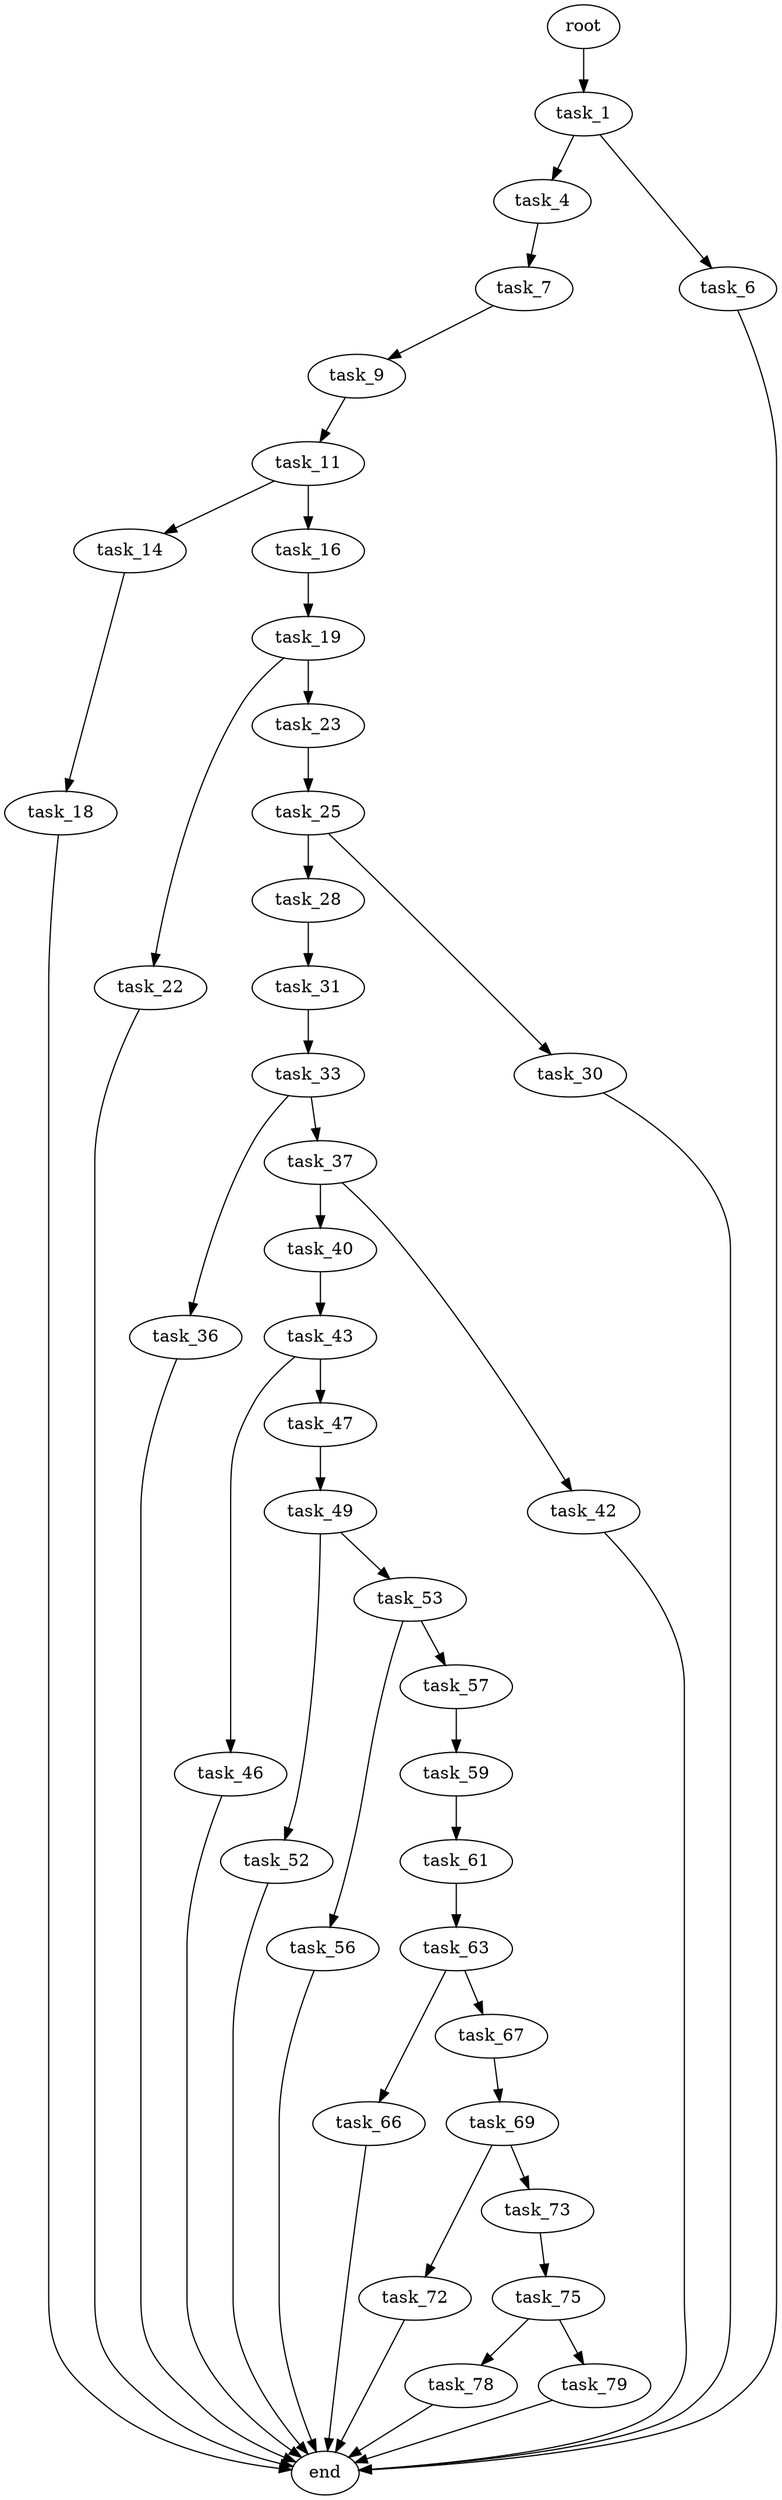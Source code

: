 digraph G {
  root [size="0.000000"];
  task_1 [size="782757789696.000000"];
  task_4 [size="1073741824000.000000"];
  task_6 [size="203909405650.000000"];
  task_7 [size="588527839640.000000"];
  end [size="0.000000"];
  task_9 [size="235080187132.000000"];
  task_11 [size="782757789696.000000"];
  task_14 [size="19212489693.000000"];
  task_16 [size="498206584035.000000"];
  task_18 [size="4388751004.000000"];
  task_19 [size="12884636048.000000"];
  task_22 [size="41216687188.000000"];
  task_23 [size="7150651638.000000"];
  task_25 [size="549755813888.000000"];
  task_28 [size="17990939152.000000"];
  task_30 [size="549755813888.000000"];
  task_31 [size="368293445632.000000"];
  task_33 [size="389136056468.000000"];
  task_36 [size="4986289900.000000"];
  task_37 [size="11346651369.000000"];
  task_40 [size="53113743184.000000"];
  task_42 [size="259109298748.000000"];
  task_43 [size="91084084083.000000"];
  task_46 [size="1116915101.000000"];
  task_47 [size="30730281602.000000"];
  task_49 [size="327072538768.000000"];
  task_52 [size="52207519312.000000"];
  task_53 [size="134217728000.000000"];
  task_56 [size="134217728000.000000"];
  task_57 [size="748891743.000000"];
  task_59 [size="782757789696.000000"];
  task_61 [size="549755813888.000000"];
  task_63 [size="11325805992.000000"];
  task_66 [size="3814044250.000000"];
  task_67 [size="28991029248.000000"];
  task_69 [size="66447102732.000000"];
  task_72 [size="14587920698.000000"];
  task_73 [size="782757789696.000000"];
  task_75 [size="43200836684.000000"];
  task_78 [size="8589934592.000000"];
  task_79 [size="235280627559.000000"];

  root -> task_1 [size="1.000000"];
  task_1 -> task_4 [size="679477248.000000"];
  task_1 -> task_6 [size="679477248.000000"];
  task_4 -> task_7 [size="838860800.000000"];
  task_6 -> end [size="1.000000"];
  task_7 -> task_9 [size="536870912.000000"];
  task_9 -> task_11 [size="209715200.000000"];
  task_11 -> task_14 [size="679477248.000000"];
  task_11 -> task_16 [size="679477248.000000"];
  task_14 -> task_18 [size="679477248.000000"];
  task_16 -> task_19 [size="838860800.000000"];
  task_18 -> end [size="1.000000"];
  task_19 -> task_22 [size="536870912.000000"];
  task_19 -> task_23 [size="536870912.000000"];
  task_22 -> end [size="1.000000"];
  task_23 -> task_25 [size="134217728.000000"];
  task_25 -> task_28 [size="536870912.000000"];
  task_25 -> task_30 [size="536870912.000000"];
  task_28 -> task_31 [size="679477248.000000"];
  task_30 -> end [size="1.000000"];
  task_31 -> task_33 [size="411041792.000000"];
  task_33 -> task_36 [size="301989888.000000"];
  task_33 -> task_37 [size="301989888.000000"];
  task_36 -> end [size="1.000000"];
  task_37 -> task_40 [size="209715200.000000"];
  task_37 -> task_42 [size="209715200.000000"];
  task_40 -> task_43 [size="838860800.000000"];
  task_42 -> end [size="1.000000"];
  task_43 -> task_46 [size="301989888.000000"];
  task_43 -> task_47 [size="301989888.000000"];
  task_46 -> end [size="1.000000"];
  task_47 -> task_49 [size="75497472.000000"];
  task_49 -> task_52 [size="209715200.000000"];
  task_49 -> task_53 [size="209715200.000000"];
  task_52 -> end [size="1.000000"];
  task_53 -> task_56 [size="209715200.000000"];
  task_53 -> task_57 [size="209715200.000000"];
  task_56 -> end [size="1.000000"];
  task_57 -> task_59 [size="33554432.000000"];
  task_59 -> task_61 [size="679477248.000000"];
  task_61 -> task_63 [size="536870912.000000"];
  task_63 -> task_66 [size="301989888.000000"];
  task_63 -> task_67 [size="301989888.000000"];
  task_66 -> end [size="1.000000"];
  task_67 -> task_69 [size="75497472.000000"];
  task_69 -> task_72 [size="134217728.000000"];
  task_69 -> task_73 [size="134217728.000000"];
  task_72 -> end [size="1.000000"];
  task_73 -> task_75 [size="679477248.000000"];
  task_75 -> task_78 [size="838860800.000000"];
  task_75 -> task_79 [size="838860800.000000"];
  task_78 -> end [size="1.000000"];
  task_79 -> end [size="1.000000"];
}

